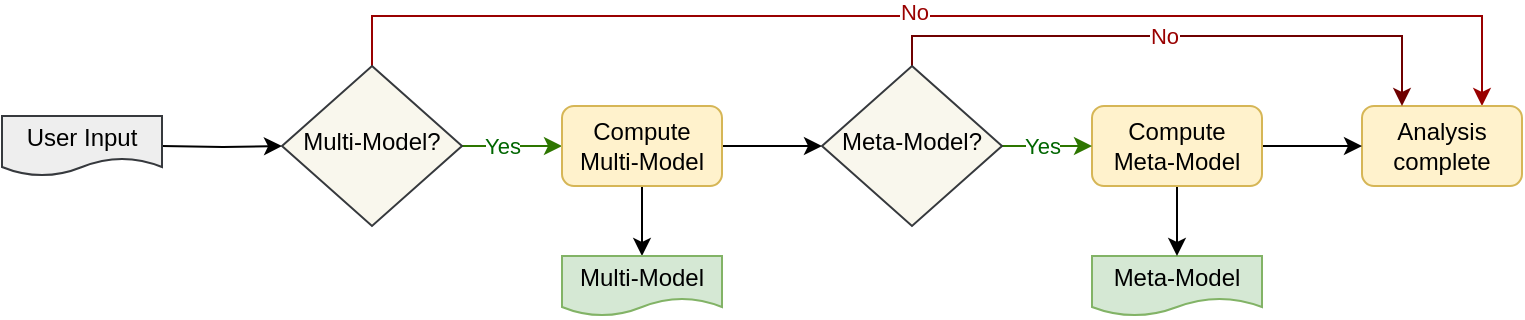 <mxfile version="22.1.16" type="device">
  <diagram id="C5RBs43oDa-KdzZeNtuy" name="Page-1">
    <mxGraphModel dx="1035" dy="679" grid="1" gridSize="10" guides="1" tooltips="1" connect="1" arrows="1" fold="1" page="1" pageScale="1" pageWidth="827" pageHeight="1169" math="0" shadow="0">
      <root>
        <mxCell id="WIyWlLk6GJQsqaUBKTNV-0" />
        <mxCell id="WIyWlLk6GJQsqaUBKTNV-1" parent="WIyWlLk6GJQsqaUBKTNV-0" />
        <mxCell id="mOl-LB9OH-pIJ_yiwLHW-2" style="edgeStyle=orthogonalEdgeStyle;rounded=0;orthogonalLoop=1;jettySize=auto;html=1;entryX=0;entryY=0.5;entryDx=0;entryDy=0;" edge="1" parent="WIyWlLk6GJQsqaUBKTNV-1" target="mOl-LB9OH-pIJ_yiwLHW-1">
          <mxGeometry relative="1" as="geometry">
            <mxPoint x="110" y="125" as="sourcePoint" />
          </mxGeometry>
        </mxCell>
        <mxCell id="mOl-LB9OH-pIJ_yiwLHW-22" style="edgeStyle=orthogonalEdgeStyle;rounded=0;orthogonalLoop=1;jettySize=auto;html=1;entryX=0;entryY=0.5;entryDx=0;entryDy=0;fillColor=#60a917;strokeColor=#2D7600;" edge="1" parent="WIyWlLk6GJQsqaUBKTNV-1" source="mOl-LB9OH-pIJ_yiwLHW-1" target="mOl-LB9OH-pIJ_yiwLHW-13">
          <mxGeometry relative="1" as="geometry" />
        </mxCell>
        <mxCell id="mOl-LB9OH-pIJ_yiwLHW-31" value="Yes" style="edgeLabel;html=1;align=center;verticalAlign=middle;resizable=0;points=[];fontColor=#006600;" vertex="1" connectable="0" parent="mOl-LB9OH-pIJ_yiwLHW-22">
          <mxGeometry x="0.395" y="-1" relative="1" as="geometry">
            <mxPoint x="-15" y="-1" as="offset" />
          </mxGeometry>
        </mxCell>
        <mxCell id="mOl-LB9OH-pIJ_yiwLHW-40" style="edgeStyle=orthogonalEdgeStyle;rounded=0;orthogonalLoop=1;jettySize=auto;html=1;entryX=0.75;entryY=0;entryDx=0;entryDy=0;fillColor=#a20025;strokeColor=#990000;" edge="1" parent="WIyWlLk6GJQsqaUBKTNV-1" source="mOl-LB9OH-pIJ_yiwLHW-1" target="mOl-LB9OH-pIJ_yiwLHW-3">
          <mxGeometry relative="1" as="geometry">
            <Array as="points">
              <mxPoint x="215" y="60" />
              <mxPoint x="770" y="60" />
            </Array>
          </mxGeometry>
        </mxCell>
        <mxCell id="mOl-LB9OH-pIJ_yiwLHW-43" value="&lt;font color=&quot;#990000&quot;&gt;No&lt;/font&gt;" style="edgeLabel;html=1;align=center;verticalAlign=middle;resizable=0;points=[];" vertex="1" connectable="0" parent="mOl-LB9OH-pIJ_yiwLHW-40">
          <mxGeometry x="-0.054" y="2" relative="1" as="geometry">
            <mxPoint as="offset" />
          </mxGeometry>
        </mxCell>
        <mxCell id="mOl-LB9OH-pIJ_yiwLHW-1" value="Multi-Model?" style="rhombus;whiteSpace=wrap;html=1;shadow=0;fontFamily=Helvetica;fontSize=12;align=center;strokeWidth=1;spacing=6;spacingTop=-4;fillColor=#f9f7ed;strokeColor=#36393d;" vertex="1" parent="WIyWlLk6GJQsqaUBKTNV-1">
          <mxGeometry x="170" y="85" width="90" height="80" as="geometry" />
        </mxCell>
        <mxCell id="mOl-LB9OH-pIJ_yiwLHW-3" value="Analysis &lt;br&gt;complete" style="rounded=1;whiteSpace=wrap;html=1;fontSize=12;glass=0;strokeWidth=1;shadow=0;fillColor=#fff2cc;strokeColor=#d6b656;" vertex="1" parent="WIyWlLk6GJQsqaUBKTNV-1">
          <mxGeometry x="710" y="105" width="80" height="40" as="geometry" />
        </mxCell>
        <mxCell id="mOl-LB9OH-pIJ_yiwLHW-32" style="edgeStyle=orthogonalEdgeStyle;rounded=0;orthogonalLoop=1;jettySize=auto;html=1;entryX=0;entryY=0.5;entryDx=0;entryDy=0;" edge="1" parent="WIyWlLk6GJQsqaUBKTNV-1" source="mOl-LB9OH-pIJ_yiwLHW-13" target="mOl-LB9OH-pIJ_yiwLHW-23">
          <mxGeometry relative="1" as="geometry" />
        </mxCell>
        <mxCell id="mOl-LB9OH-pIJ_yiwLHW-34" style="edgeStyle=orthogonalEdgeStyle;rounded=0;orthogonalLoop=1;jettySize=auto;html=1;entryX=0.5;entryY=0;entryDx=0;entryDy=0;" edge="1" parent="WIyWlLk6GJQsqaUBKTNV-1" source="mOl-LB9OH-pIJ_yiwLHW-13" target="mOl-LB9OH-pIJ_yiwLHW-17">
          <mxGeometry relative="1" as="geometry" />
        </mxCell>
        <mxCell id="mOl-LB9OH-pIJ_yiwLHW-13" value="Compute &lt;br&gt;Multi-Model" style="rounded=1;whiteSpace=wrap;html=1;fontSize=12;glass=0;strokeWidth=1;shadow=0;fillColor=#fff2cc;strokeColor=#d6b656;" vertex="1" parent="WIyWlLk6GJQsqaUBKTNV-1">
          <mxGeometry x="310" y="105" width="80" height="40" as="geometry" />
        </mxCell>
        <mxCell id="mOl-LB9OH-pIJ_yiwLHW-17" value="Multi-Model" style="shape=document;whiteSpace=wrap;html=1;boundedLbl=1;fillColor=#d5e8d4;strokeColor=#82b366;" vertex="1" parent="WIyWlLk6GJQsqaUBKTNV-1">
          <mxGeometry x="310" y="180" width="80" height="30" as="geometry" />
        </mxCell>
        <mxCell id="mOl-LB9OH-pIJ_yiwLHW-19" value="Meta-Model" style="shape=document;whiteSpace=wrap;html=1;boundedLbl=1;fillColor=#d5e8d4;strokeColor=#82b366;" vertex="1" parent="WIyWlLk6GJQsqaUBKTNV-1">
          <mxGeometry x="575" y="180" width="85" height="30" as="geometry" />
        </mxCell>
        <mxCell id="mOl-LB9OH-pIJ_yiwLHW-36" style="edgeStyle=orthogonalEdgeStyle;rounded=0;orthogonalLoop=1;jettySize=auto;html=1;entryX=0;entryY=0.5;entryDx=0;entryDy=0;" edge="1" parent="WIyWlLk6GJQsqaUBKTNV-1" source="mOl-LB9OH-pIJ_yiwLHW-20" target="mOl-LB9OH-pIJ_yiwLHW-3">
          <mxGeometry relative="1" as="geometry" />
        </mxCell>
        <mxCell id="mOl-LB9OH-pIJ_yiwLHW-37" style="edgeStyle=orthogonalEdgeStyle;rounded=0;orthogonalLoop=1;jettySize=auto;html=1;entryX=0.5;entryY=0;entryDx=0;entryDy=0;" edge="1" parent="WIyWlLk6GJQsqaUBKTNV-1" source="mOl-LB9OH-pIJ_yiwLHW-20" target="mOl-LB9OH-pIJ_yiwLHW-19">
          <mxGeometry relative="1" as="geometry" />
        </mxCell>
        <mxCell id="mOl-LB9OH-pIJ_yiwLHW-20" value="Compute &lt;br&gt;Meta-Model" style="rounded=1;whiteSpace=wrap;html=1;fontSize=12;glass=0;strokeWidth=1;shadow=0;fillColor=#fff2cc;strokeColor=#d6b656;" vertex="1" parent="WIyWlLk6GJQsqaUBKTNV-1">
          <mxGeometry x="575" y="105" width="85" height="40" as="geometry" />
        </mxCell>
        <mxCell id="mOl-LB9OH-pIJ_yiwLHW-21" value="User Input" style="shape=document;whiteSpace=wrap;html=1;boundedLbl=1;fillColor=#eeeeee;strokeColor=#36393d;" vertex="1" parent="WIyWlLk6GJQsqaUBKTNV-1">
          <mxGeometry x="30" y="110" width="80" height="30" as="geometry" />
        </mxCell>
        <mxCell id="mOl-LB9OH-pIJ_yiwLHW-35" style="edgeStyle=orthogonalEdgeStyle;rounded=0;orthogonalLoop=1;jettySize=auto;html=1;entryX=0;entryY=0.5;entryDx=0;entryDy=0;fillColor=#60a917;strokeColor=#2D7600;" edge="1" parent="WIyWlLk6GJQsqaUBKTNV-1" source="mOl-LB9OH-pIJ_yiwLHW-23" target="mOl-LB9OH-pIJ_yiwLHW-20">
          <mxGeometry relative="1" as="geometry" />
        </mxCell>
        <mxCell id="mOl-LB9OH-pIJ_yiwLHW-46" value="Yes" style="edgeLabel;html=1;align=center;verticalAlign=middle;resizable=0;points=[];fontColor=#006600;" vertex="1" connectable="0" parent="mOl-LB9OH-pIJ_yiwLHW-35">
          <mxGeometry x="-0.103" relative="1" as="geometry">
            <mxPoint as="offset" />
          </mxGeometry>
        </mxCell>
        <mxCell id="mOl-LB9OH-pIJ_yiwLHW-42" style="edgeStyle=orthogonalEdgeStyle;rounded=0;orthogonalLoop=1;jettySize=auto;html=1;entryX=0.25;entryY=0;entryDx=0;entryDy=0;fillColor=#a20025;strokeColor=#6F0000;" edge="1" parent="WIyWlLk6GJQsqaUBKTNV-1" source="mOl-LB9OH-pIJ_yiwLHW-23" target="mOl-LB9OH-pIJ_yiwLHW-3">
          <mxGeometry relative="1" as="geometry">
            <Array as="points">
              <mxPoint x="485" y="70" />
              <mxPoint x="730" y="70" />
            </Array>
          </mxGeometry>
        </mxCell>
        <mxCell id="mOl-LB9OH-pIJ_yiwLHW-44" value="&lt;font color=&quot;#990000&quot;&gt;No&lt;/font&gt;" style="edgeLabel;html=1;align=center;verticalAlign=middle;resizable=0;points=[];" vertex="1" connectable="0" parent="mOl-LB9OH-pIJ_yiwLHW-42">
          <mxGeometry x="-0.046" y="-2" relative="1" as="geometry">
            <mxPoint y="-2" as="offset" />
          </mxGeometry>
        </mxCell>
        <mxCell id="mOl-LB9OH-pIJ_yiwLHW-23" value="Meta-Model?" style="rhombus;whiteSpace=wrap;html=1;shadow=0;fontFamily=Helvetica;fontSize=12;align=center;strokeWidth=1;spacing=6;spacingTop=-4;fillColor=#f9f7ed;strokeColor=#36393d;" vertex="1" parent="WIyWlLk6GJQsqaUBKTNV-1">
          <mxGeometry x="440" y="85" width="90" height="80" as="geometry" />
        </mxCell>
      </root>
    </mxGraphModel>
  </diagram>
</mxfile>
